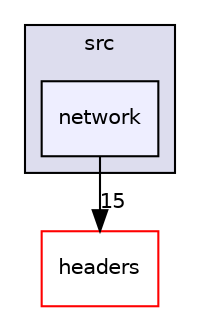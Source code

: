 digraph "/home/runner/work/PEPITAS-Cryptocurrency/PEPITAS-Cryptocurrency/src/network" {
  compound=true
  node [ fontsize="10", fontname="Helvetica"];
  edge [ labelfontsize="10", labelfontname="Helvetica"];
  subgraph clusterdir_68267d1309a1af8e8297ef4c3efbcdba {
    graph [ bgcolor="#ddddee", pencolor="black", label="src" fontname="Helvetica", fontsize="10", URL="dir_68267d1309a1af8e8297ef4c3efbcdba.html"]
  dir_fc4c7f03e1a69a98c370fae55a743828 [shape=box, label="network", style="filled", fillcolor="#eeeeff", pencolor="black", URL="dir_fc4c7f03e1a69a98c370fae55a743828.html"];
  }
  dir_7f57b1e41c5acd0e859ae5f3a2b075a9 [shape=box label="headers" fillcolor="white" style="filled" color="red" URL="dir_7f57b1e41c5acd0e859ae5f3a2b075a9.html"];
  dir_fc4c7f03e1a69a98c370fae55a743828->dir_7f57b1e41c5acd0e859ae5f3a2b075a9 [headlabel="15", labeldistance=1.5 headhref="dir_000009_000000.html"];
}
